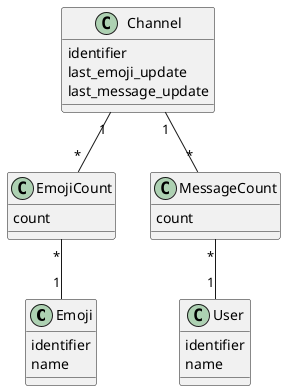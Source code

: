 @startuml

class Emoji {
    identifier
    name
}

class EmojiCount {
    count
}

class Channel {
    identifier
    last_emoji_update
    last_message_update
}

class User {
    identifier
    name
}

class MessageCount {
   count
}

Channel "1" -- "*" EmojiCount
EmojiCount "*" -- "1" Emoji
Channel "1" -- "*" MessageCount
MessageCount "*" -- "1" User

@enduml